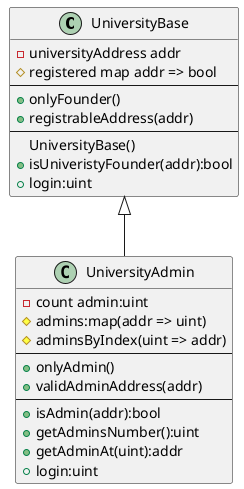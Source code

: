 @startuml

class UniversityBase{
- universityAddress addr
# registered map addr => bool
---
+ onlyFounder()
+ registrableAddress(addr)
---
UniversityBase()
+ isUniveristyFounder(addr):bool
+ login:uint
}

class UniversityAdmin{
- count admin:uint
# admins:map(addr => uint)
# adminsByIndex(uint => addr)
---
+ onlyAdmin()
+ validAdminAddress(addr)
---
+ isAdmin(addr):bool
+ getAdminsNumber():uint
+ getAdminAt(uint):addr
+ login:uint
}

UniversityBase <|-- UniversityAdmin


@enduml
